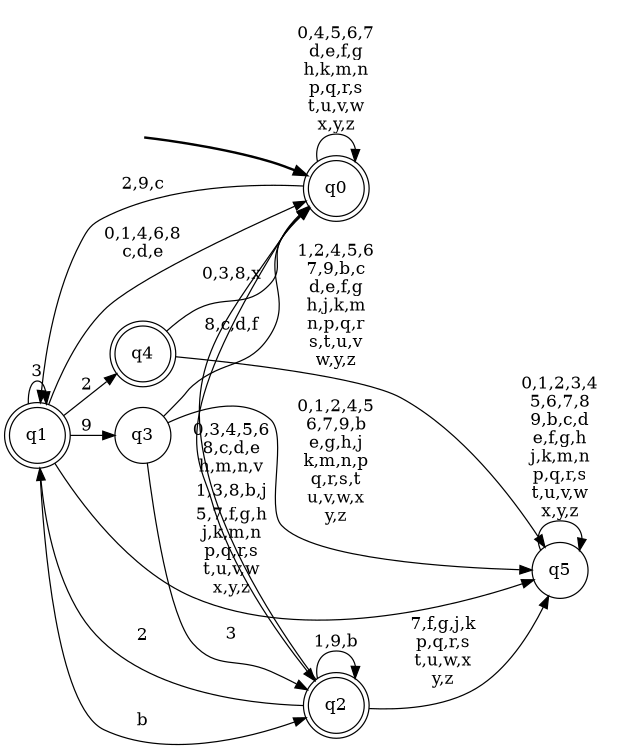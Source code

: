 digraph BlueStar {
__start0 [style = invis, shape = none, label = "", width = 0, height = 0];

rankdir=LR;
size="8,5";

s0 [style="rounded,filled", color="black", fillcolor="white" shape="doublecircle", label="q0"];
s1 [style="rounded,filled", color="black", fillcolor="white" shape="doublecircle", label="q1"];
s2 [style="rounded,filled", color="black", fillcolor="white" shape="doublecircle", label="q2"];
s3 [style="filled", color="black", fillcolor="white" shape="circle", label="q3"];
s4 [style="rounded,filled", color="black", fillcolor="white" shape="doublecircle", label="q4"];
s5 [style="filled", color="black", fillcolor="white" shape="circle", label="q5"];
subgraph cluster_main { 
	graph [pad=".75", ranksep="0.15", nodesep="0.15"];
	 style=invis; 
	__start0 -> s0 [penwidth=2];
}
s0 -> s0 [label="0,4,5,6,7\nd,e,f,g\nh,k,m,n\np,q,r,s\nt,u,v,w\nx,y,z"];
s0 -> s1 [label="2,9,c"];
s0 -> s2 [label="1,3,8,b,j"];
s1 -> s0 [label="0,1,4,6,8\nc,d,e"];
s1 -> s1 [label="3"];
s1 -> s2 [label="b"];
s1 -> s3 [label="9"];
s1 -> s4 [label="2"];
s1 -> s5 [label="5,7,f,g,h\nj,k,m,n\np,q,r,s\nt,u,v,w\nx,y,z"];
s2 -> s0 [label="0,3,4,5,6\n8,c,d,e\nh,m,n,v"];
s2 -> s1 [label="2"];
s2 -> s2 [label="1,9,b"];
s2 -> s5 [label="7,f,g,j,k\np,q,r,s\nt,u,w,x\ny,z"];
s3 -> s0 [label="8,c,d,f"];
s3 -> s2 [label="3"];
s3 -> s5 [label="0,1,2,4,5\n6,7,9,b\ne,g,h,j\nk,m,n,p\nq,r,s,t\nu,v,w,x\ny,z"];
s4 -> s0 [label="0,3,8,x"];
s4 -> s5 [label="1,2,4,5,6\n7,9,b,c\nd,e,f,g\nh,j,k,m\nn,p,q,r\ns,t,u,v\nw,y,z"];
s5 -> s5 [label="0,1,2,3,4\n5,6,7,8\n9,b,c,d\ne,f,g,h\nj,k,m,n\np,q,r,s\nt,u,v,w\nx,y,z"];

}